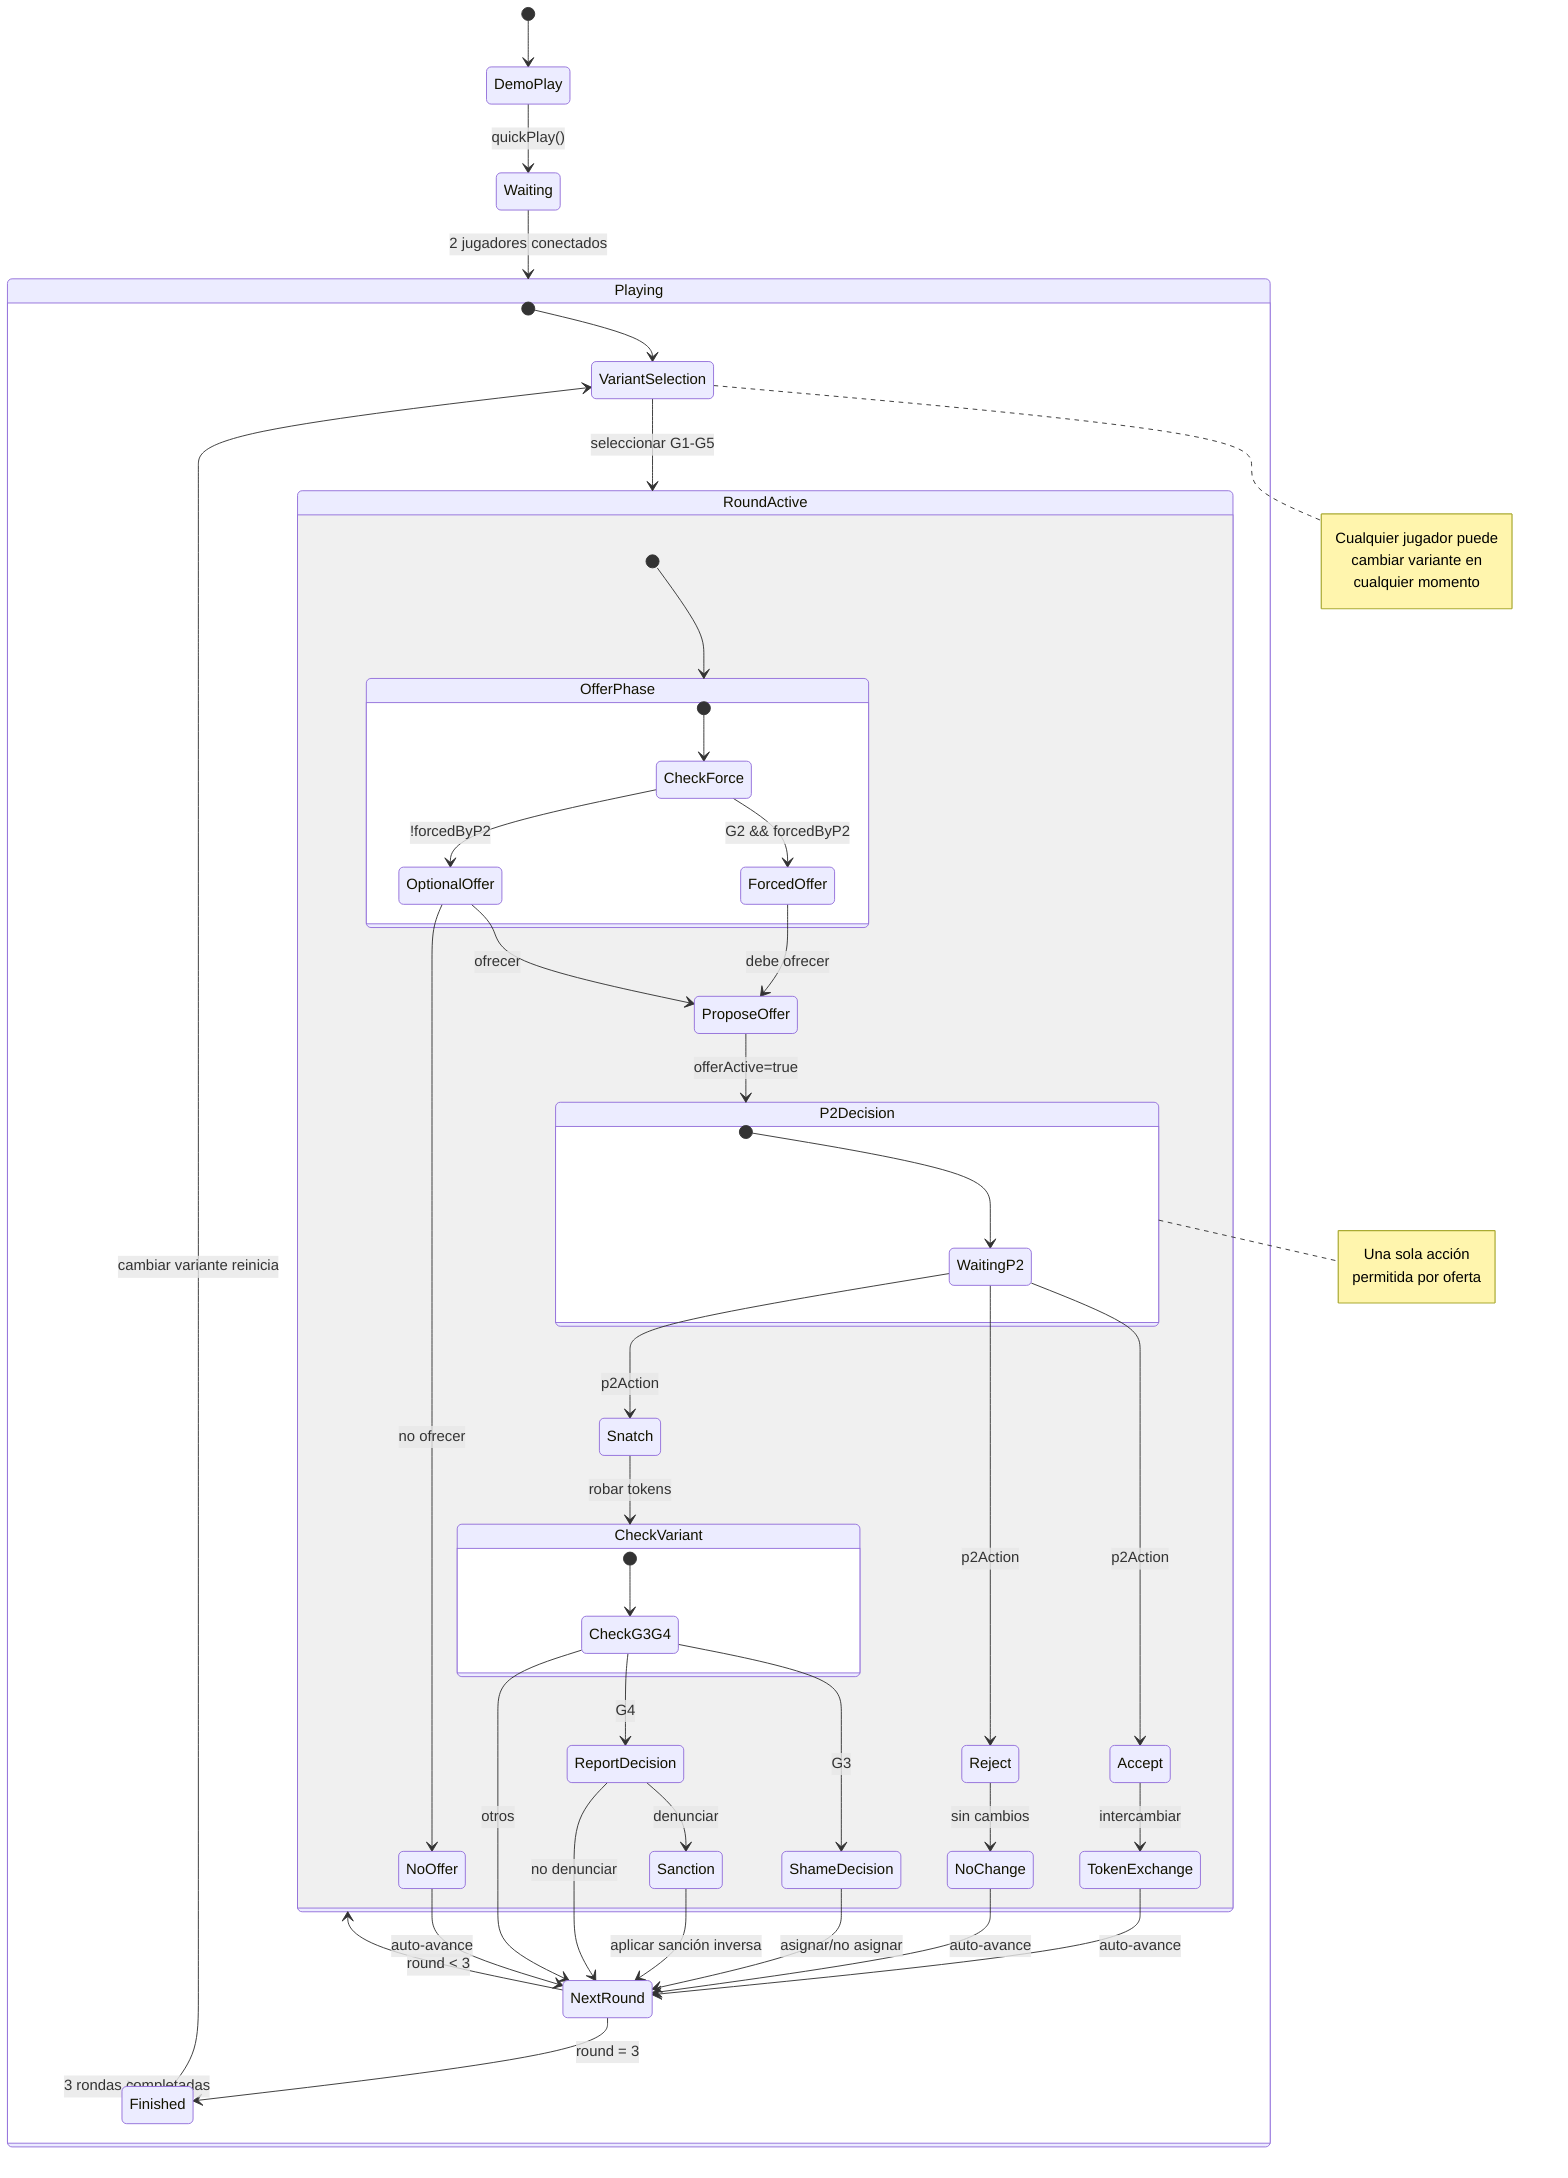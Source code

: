 stateDiagram-v2
  [*] --> DemoPlay
  
  DemoPlay --> Waiting : quickPlay()
  Waiting --> Playing : 2 jugadores conectados
  
  state Playing {
    [*] --> VariantSelection
    VariantSelection --> RoundActive : seleccionar G1-G5
    
    state RoundActive {
      [*] --> OfferPhase
      
      state OfferPhase {
        [*] --> CheckForce
        CheckForce --> ForcedOffer : G2 && forcedByP2
        CheckForce --> OptionalOffer : !forcedByP2
        ForcedOffer --> ProposeOffer : debe ofrecer
        OptionalOffer --> ProposeOffer : ofrecer
        OptionalOffer --> NoOffer : no ofrecer
      }
      
      ProposeOffer --> P2Decision : offerActive=true
      NoOffer --> NextRound : auto-avance
      
      state P2Decision {
        [*] --> WaitingP2
        WaitingP2 --> Accept : p2Action
        WaitingP2 --> Reject : p2Action
        WaitingP2 --> Snatch : p2Action
      }
      
      Accept --> TokenExchange : intercambiar
      Reject --> NoChange : sin cambios
      Snatch --> CheckVariant : robar tokens
      
      TokenExchange --> NextRound : auto-avance
      NoChange --> NextRound : auto-avance
      
      state CheckVariant {
        [*] --> CheckG3G4
        CheckG3G4 --> ShameDecision : G3
        CheckG3G4 --> ReportDecision : G4
        CheckG3G4 --> NextRound : otros
      }
      
      ShameDecision --> NextRound : asignar/no asignar
      ReportDecision --> Sanction : denunciar
      ReportDecision --> NextRound : no denunciar
      Sanction --> NextRound : aplicar sanción inversa
    }
    
    NextRound --> RoundActive : round < 3
    NextRound --> Finished : round = 3
  }
  
  Finished --> VariantSelection : cambiar variante reinicia
  Playing --> Finished : 3 rondas completadas
  
  note right of VariantSelection
    Cualquier jugador puede
    cambiar variante en
    cualquier momento
  end note
  
  note right of P2Decision
    Una sola acción
    permitida por oferta
  end note